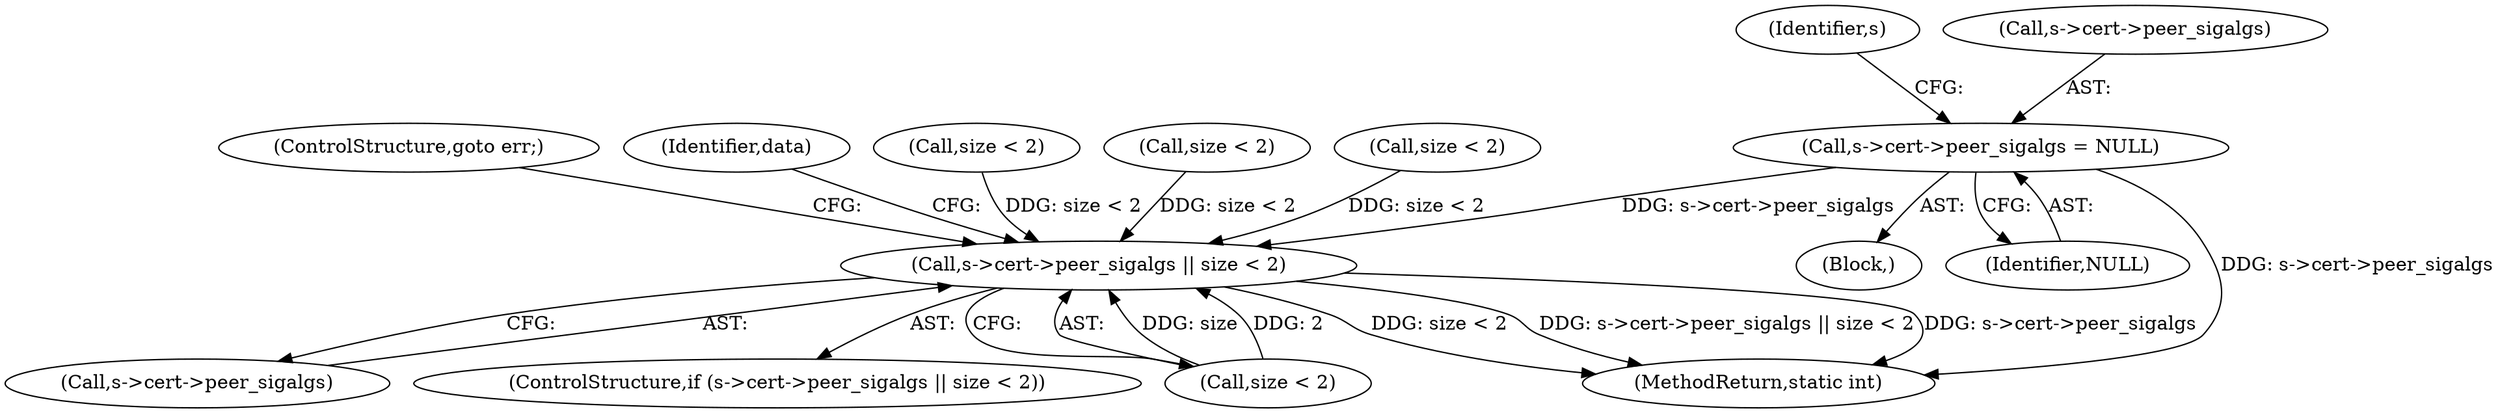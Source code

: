 digraph "0_openssl_a004e72b95835136d3f1ea90517f706c24c03da7_3@pointer" {
"1000237" [label="(Call,s->cert->peer_sigalgs = NULL)"];
"1001018" [label="(Call,s->cert->peer_sigalgs || size < 2)"];
"1000237" [label="(Call,s->cert->peer_sigalgs = NULL)"];
"1000230" [label="(Block,)"];
"1001018" [label="(Call,s->cert->peer_sigalgs || size < 2)"];
"1001027" [label="(ControlStructure,goto err;)"];
"1001019" [label="(Call,s->cert->peer_sigalgs)"];
"1000243" [label="(Identifier,NULL)"];
"1001024" [label="(Call,size < 2)"];
"1001017" [label="(ControlStructure,if (s->cert->peer_sigalgs || size < 2))"];
"1001029" [label="(Identifier,data)"];
"1000248" [label="(Identifier,s)"];
"1000340" [label="(Call,size < 2)"];
"1001186" [label="(Call,size < 2)"];
"1000872" [label="(Call,size < 2)"];
"1001399" [label="(MethodReturn,static int)"];
"1000238" [label="(Call,s->cert->peer_sigalgs)"];
"1000237" -> "1000230"  [label="AST: "];
"1000237" -> "1000243"  [label="CFG: "];
"1000238" -> "1000237"  [label="AST: "];
"1000243" -> "1000237"  [label="AST: "];
"1000248" -> "1000237"  [label="CFG: "];
"1000237" -> "1001399"  [label="DDG: s->cert->peer_sigalgs"];
"1000237" -> "1001018"  [label="DDG: s->cert->peer_sigalgs"];
"1001018" -> "1001017"  [label="AST: "];
"1001018" -> "1001019"  [label="CFG: "];
"1001018" -> "1001024"  [label="CFG: "];
"1001019" -> "1001018"  [label="AST: "];
"1001024" -> "1001018"  [label="AST: "];
"1001027" -> "1001018"  [label="CFG: "];
"1001029" -> "1001018"  [label="CFG: "];
"1001018" -> "1001399"  [label="DDG: size < 2"];
"1001018" -> "1001399"  [label="DDG: s->cert->peer_sigalgs || size < 2"];
"1001018" -> "1001399"  [label="DDG: s->cert->peer_sigalgs"];
"1001024" -> "1001018"  [label="DDG: size"];
"1001024" -> "1001018"  [label="DDG: 2"];
"1001186" -> "1001018"  [label="DDG: size < 2"];
"1000872" -> "1001018"  [label="DDG: size < 2"];
"1000340" -> "1001018"  [label="DDG: size < 2"];
}
